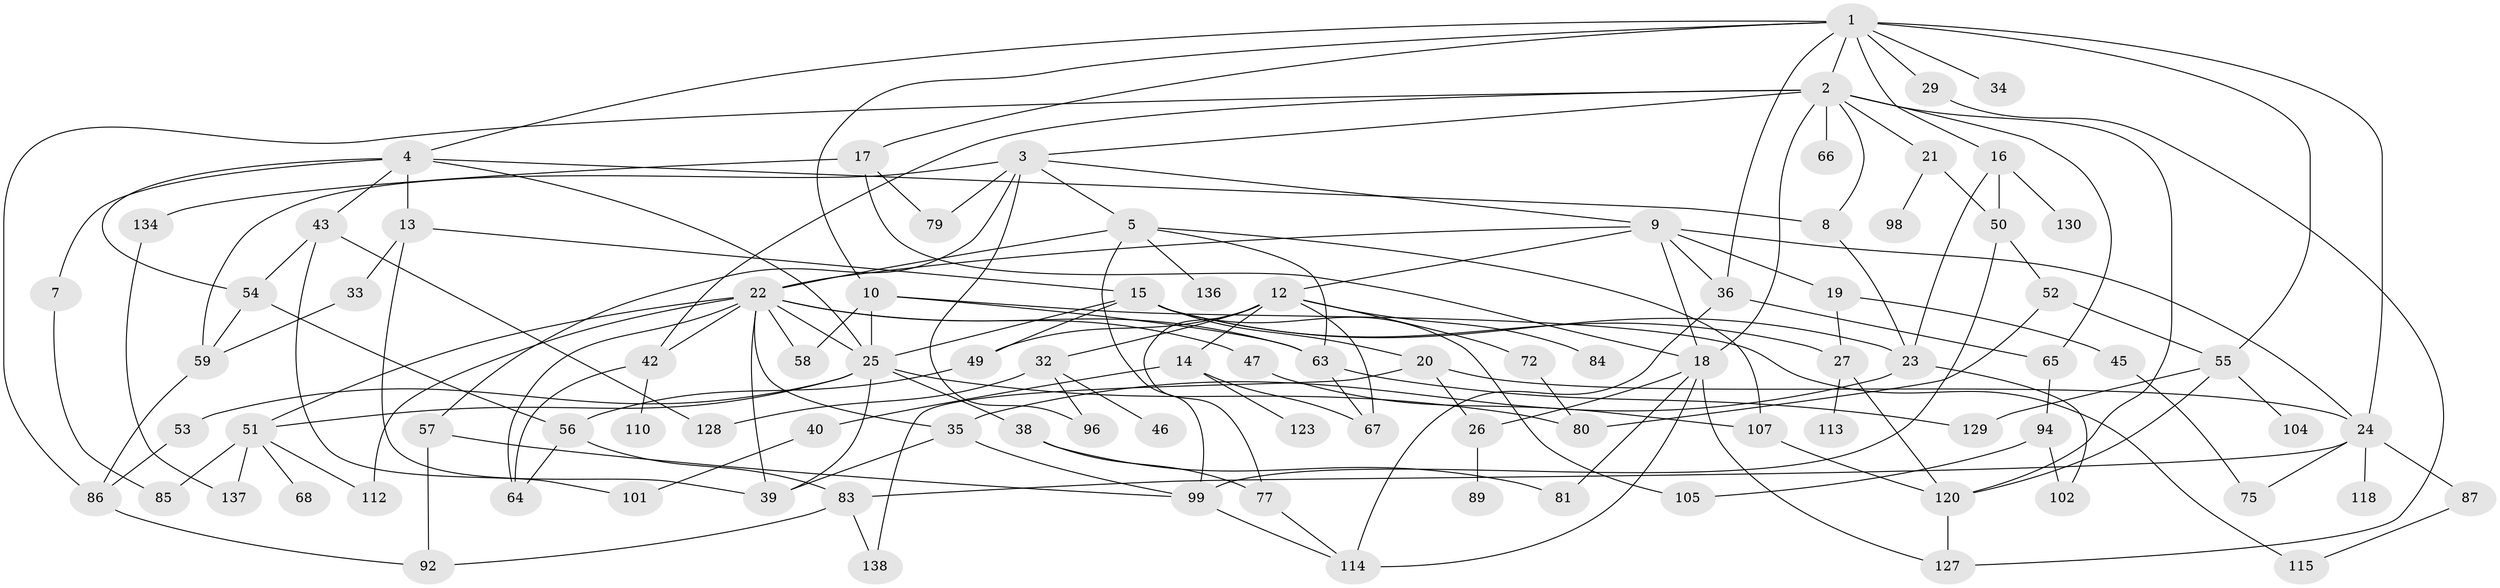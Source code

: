 // Generated by graph-tools (version 1.1) at 2025/51/02/27/25 19:51:39]
// undirected, 94 vertices, 162 edges
graph export_dot {
graph [start="1"]
  node [color=gray90,style=filled];
  1 [super="+6"];
  2 [super="+60"];
  3 [super="+48"];
  4 [super="+122"];
  5 [super="+91"];
  7;
  8;
  9 [super="+11"];
  10 [super="+70"];
  12 [super="+132"];
  13 [super="+106"];
  14 [super="+30"];
  15 [super="+111"];
  16 [super="+62"];
  17 [super="+119"];
  18 [super="+131"];
  19;
  20;
  21 [super="+31"];
  22 [super="+28"];
  23;
  24 [super="+41"];
  25 [super="+97"];
  26 [super="+109"];
  27 [super="+76"];
  29;
  32 [super="+37"];
  33;
  34;
  35 [super="+71"];
  36 [super="+69"];
  38 [super="+78"];
  39 [super="+73"];
  40;
  42 [super="+44"];
  43 [super="+116"];
  45;
  46;
  47 [super="+82"];
  49;
  50 [super="+90"];
  51 [super="+103"];
  52;
  53;
  54 [super="+117"];
  55 [super="+61"];
  56;
  57;
  58;
  59 [super="+124"];
  63 [super="+74"];
  64 [super="+100"];
  65;
  66;
  67 [super="+125"];
  68;
  72;
  75;
  77;
  79 [super="+93"];
  80 [super="+108"];
  81;
  83 [super="+88"];
  84;
  85 [super="+133"];
  86 [super="+95"];
  87;
  89;
  92;
  94;
  96;
  98;
  99;
  101;
  102;
  104;
  105;
  107 [super="+121"];
  110;
  112;
  113;
  114 [super="+135"];
  115 [super="+139"];
  118;
  120 [super="+126"];
  123;
  127;
  128;
  129;
  130;
  134;
  136;
  137;
  138;
  1 -- 2;
  1 -- 4;
  1 -- 29;
  1 -- 34;
  1 -- 36;
  1 -- 10;
  1 -- 16;
  1 -- 17;
  1 -- 55;
  1 -- 24;
  2 -- 3;
  2 -- 8;
  2 -- 21;
  2 -- 66;
  2 -- 65;
  2 -- 18;
  2 -- 120;
  2 -- 86;
  2 -- 42;
  3 -- 5;
  3 -- 9;
  3 -- 96;
  3 -- 59;
  3 -- 57;
  3 -- 79;
  4 -- 7;
  4 -- 13;
  4 -- 43;
  4 -- 54;
  4 -- 8;
  4 -- 25;
  5 -- 136;
  5 -- 63;
  5 -- 99;
  5 -- 22;
  5 -- 107;
  7 -- 85;
  8 -- 23;
  9 -- 19 [weight=2];
  9 -- 18;
  9 -- 36;
  9 -- 22;
  9 -- 12;
  9 -- 24;
  10 -- 25;
  10 -- 58;
  10 -- 115;
  10 -- 63;
  12 -- 14;
  12 -- 32;
  12 -- 72;
  12 -- 84;
  12 -- 49;
  12 -- 67;
  12 -- 77;
  13 -- 15;
  13 -- 33;
  13 -- 39;
  14 -- 40;
  14 -- 123;
  14 -- 67;
  15 -- 20;
  15 -- 49;
  15 -- 23;
  15 -- 27;
  15 -- 105;
  15 -- 25;
  16 -- 50;
  16 -- 130;
  16 -- 23;
  17 -- 79;
  17 -- 18;
  17 -- 134;
  18 -- 127;
  18 -- 26;
  18 -- 81;
  18 -- 114;
  19 -- 27;
  19 -- 45;
  20 -- 24;
  20 -- 26;
  20 -- 138;
  21 -- 50;
  21 -- 98;
  22 -- 42;
  22 -- 47;
  22 -- 51;
  22 -- 63;
  22 -- 112;
  22 -- 35;
  22 -- 39;
  22 -- 58;
  22 -- 25;
  22 -- 64;
  23 -- 102;
  23 -- 35;
  24 -- 87;
  24 -- 118;
  24 -- 75;
  24 -- 83;
  25 -- 38;
  25 -- 53;
  25 -- 51;
  25 -- 80;
  25 -- 39;
  26 -- 89;
  27 -- 120;
  27 -- 113;
  29 -- 127;
  32 -- 46;
  32 -- 128;
  32 -- 96;
  33 -- 59;
  35 -- 99;
  35 -- 39;
  36 -- 65;
  36 -- 114;
  38 -- 77;
  38 -- 81;
  40 -- 101;
  42 -- 64;
  42 -- 110;
  43 -- 128;
  43 -- 101;
  43 -- 54;
  45 -- 75;
  47 -- 107;
  49 -- 56;
  50 -- 52;
  50 -- 99;
  51 -- 68;
  51 -- 112;
  51 -- 137;
  51 -- 85;
  52 -- 80;
  52 -- 55;
  53 -- 86;
  54 -- 56;
  54 -- 59;
  55 -- 104;
  55 -- 129;
  55 -- 120;
  56 -- 83;
  56 -- 64;
  57 -- 99;
  57 -- 92;
  59 -- 86;
  63 -- 129;
  63 -- 67;
  65 -- 94;
  72 -- 80;
  77 -- 114;
  83 -- 92;
  83 -- 138;
  86 -- 92;
  87 -- 115;
  94 -- 105;
  94 -- 102;
  99 -- 114;
  107 -- 120;
  120 -- 127;
  134 -- 137;
}
